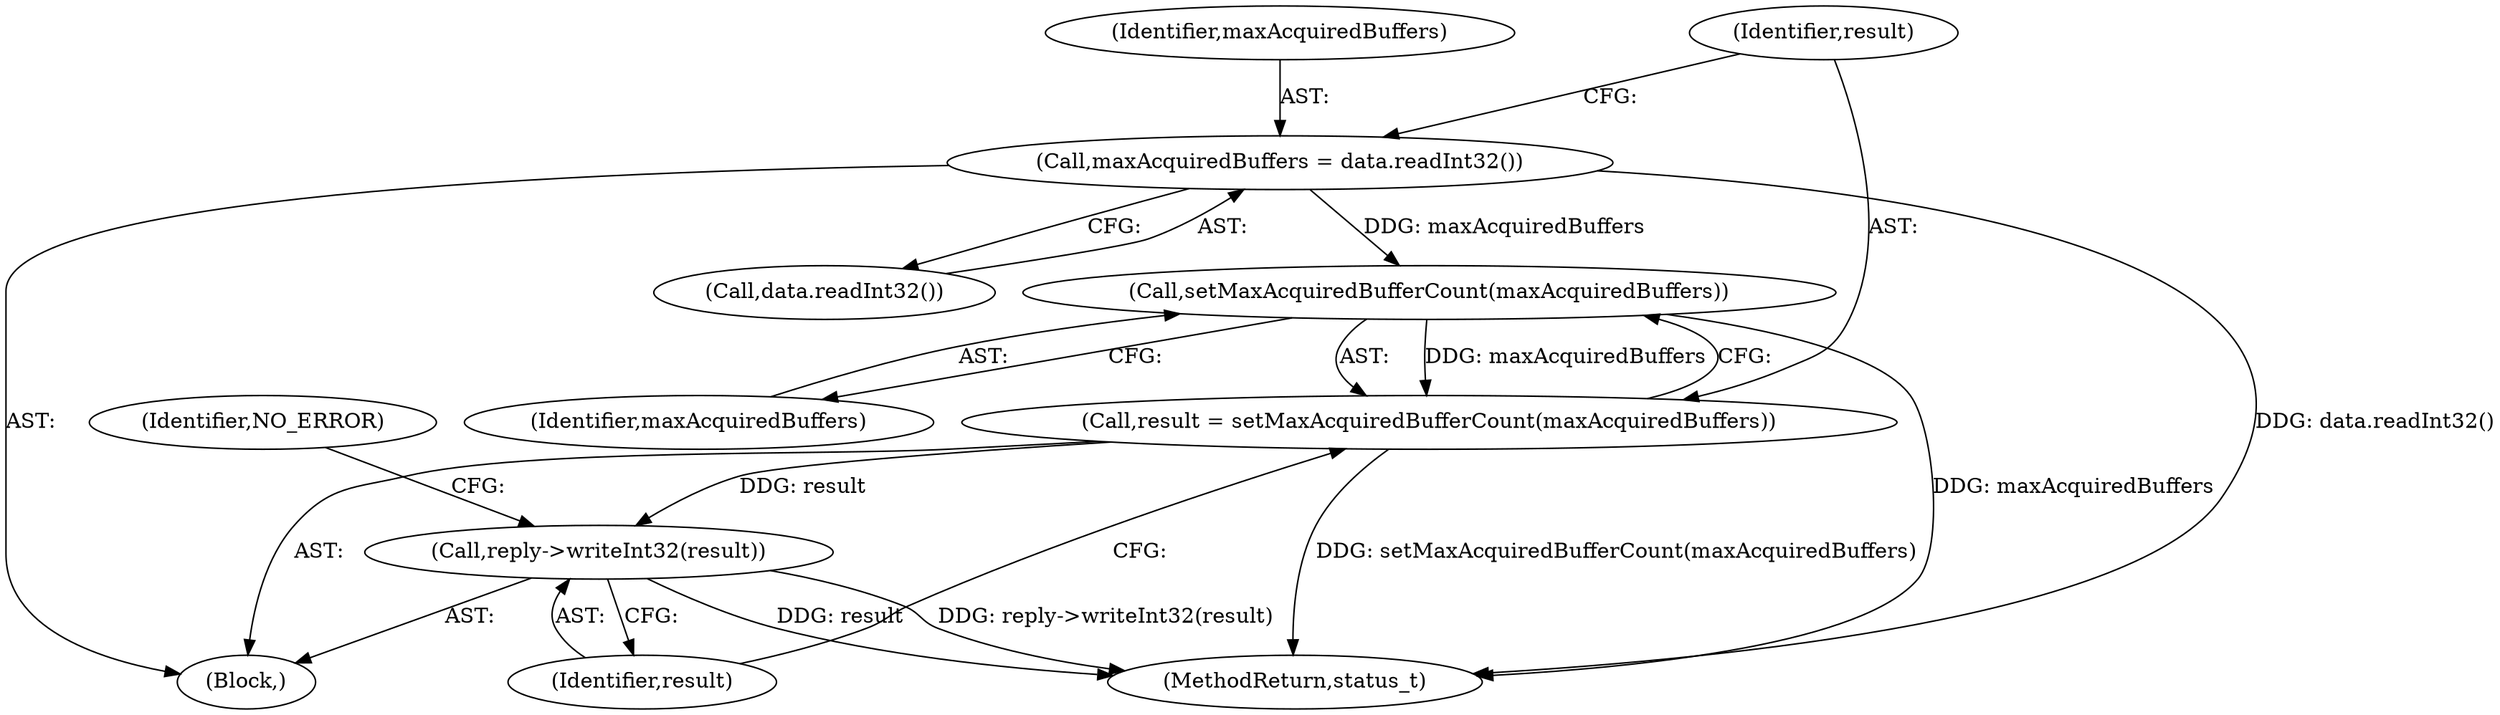 digraph "0_Android_a30d7d90c4f718e46fb41a99b3d52800e1011b73@API" {
"1000367" [label="(Call,maxAcquiredBuffers = data.readInt32())"];
"1000373" [label="(Call,setMaxAcquiredBufferCount(maxAcquiredBuffers))"];
"1000371" [label="(Call,result = setMaxAcquiredBufferCount(maxAcquiredBuffers))"];
"1000375" [label="(Call,reply->writeInt32(result))"];
"1000367" [label="(Call,maxAcquiredBuffers = data.readInt32())"];
"1000369" [label="(Call,data.readInt32())"];
"1000376" [label="(Identifier,result)"];
"1000373" [label="(Call,setMaxAcquiredBufferCount(maxAcquiredBuffers))"];
"1000515" [label="(MethodReturn,status_t)"];
"1000378" [label="(Identifier,NO_ERROR)"];
"1000374" [label="(Identifier,maxAcquiredBuffers)"];
"1000368" [label="(Identifier,maxAcquiredBuffers)"];
"1000361" [label="(Block,)"];
"1000372" [label="(Identifier,result)"];
"1000375" [label="(Call,reply->writeInt32(result))"];
"1000371" [label="(Call,result = setMaxAcquiredBufferCount(maxAcquiredBuffers))"];
"1000367" -> "1000361"  [label="AST: "];
"1000367" -> "1000369"  [label="CFG: "];
"1000368" -> "1000367"  [label="AST: "];
"1000369" -> "1000367"  [label="AST: "];
"1000372" -> "1000367"  [label="CFG: "];
"1000367" -> "1000515"  [label="DDG: data.readInt32()"];
"1000367" -> "1000373"  [label="DDG: maxAcquiredBuffers"];
"1000373" -> "1000371"  [label="AST: "];
"1000373" -> "1000374"  [label="CFG: "];
"1000374" -> "1000373"  [label="AST: "];
"1000371" -> "1000373"  [label="CFG: "];
"1000373" -> "1000515"  [label="DDG: maxAcquiredBuffers"];
"1000373" -> "1000371"  [label="DDG: maxAcquiredBuffers"];
"1000371" -> "1000361"  [label="AST: "];
"1000372" -> "1000371"  [label="AST: "];
"1000376" -> "1000371"  [label="CFG: "];
"1000371" -> "1000515"  [label="DDG: setMaxAcquiredBufferCount(maxAcquiredBuffers)"];
"1000371" -> "1000375"  [label="DDG: result"];
"1000375" -> "1000361"  [label="AST: "];
"1000375" -> "1000376"  [label="CFG: "];
"1000376" -> "1000375"  [label="AST: "];
"1000378" -> "1000375"  [label="CFG: "];
"1000375" -> "1000515"  [label="DDG: result"];
"1000375" -> "1000515"  [label="DDG: reply->writeInt32(result)"];
}
